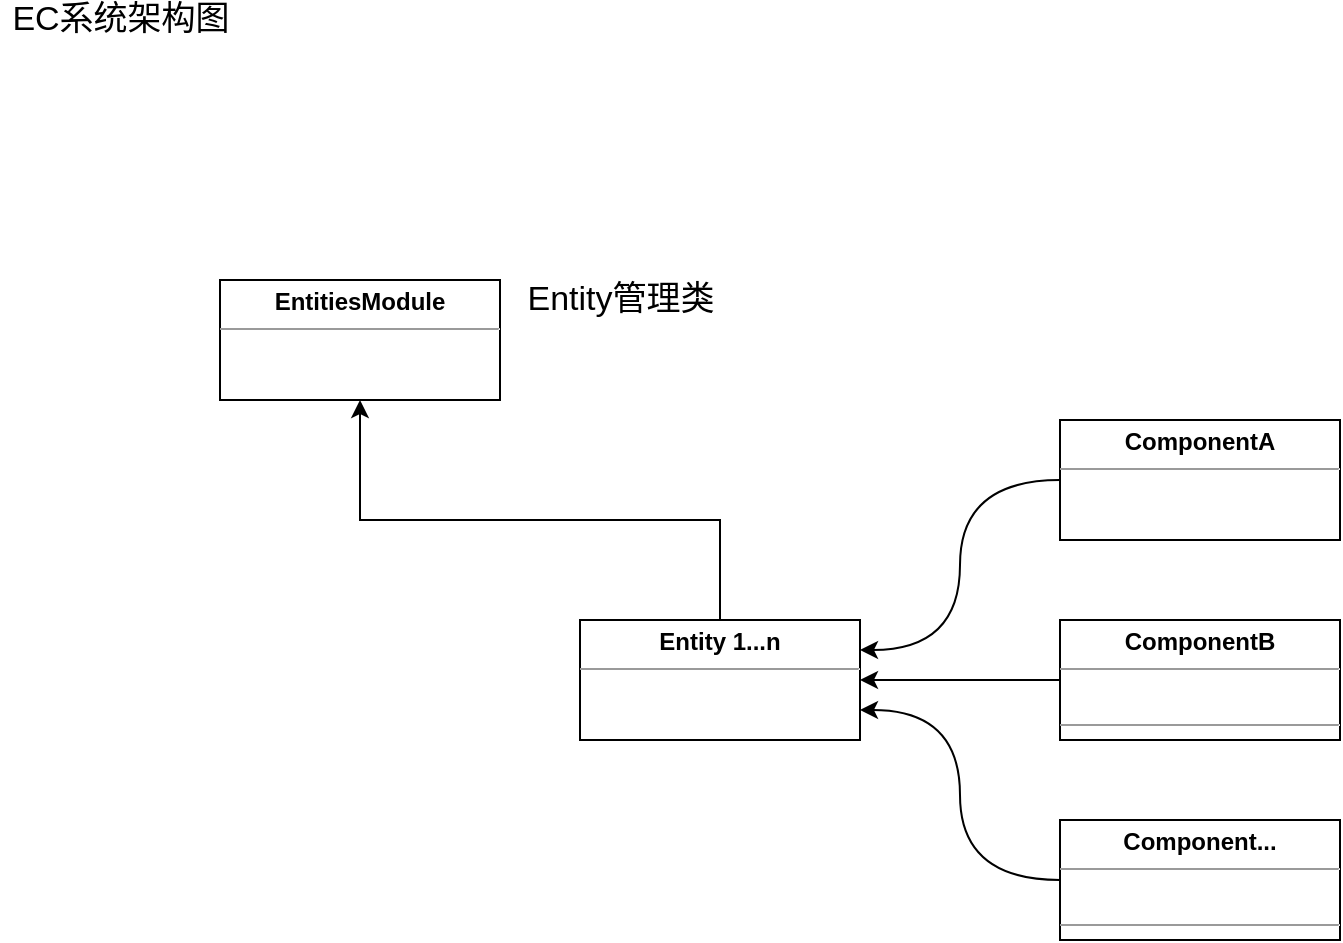 <mxfile version="14.8.1" type="github">
  <diagram id="JDXTt_aZn_OoH9l-uwy5" name="Page-1">
    <mxGraphModel dx="1422" dy="762" grid="1" gridSize="10" guides="1" tooltips="1" connect="1" arrows="1" fold="1" page="1" pageScale="1" pageWidth="827" pageHeight="1169" math="0" shadow="0">
      <root>
        <mxCell id="0" />
        <mxCell id="1" parent="0" />
        <mxCell id="ddOGXTPflUOtnilu_rCb-31" style="edgeStyle=orthogonalEdgeStyle;orthogonalLoop=1;jettySize=auto;html=1;exitX=0.5;exitY=0;exitDx=0;exitDy=0;entryX=0.5;entryY=1;entryDx=0;entryDy=0;strokeColor=#000000;rounded=0;" edge="1" parent="1" target="ddOGXTPflUOtnilu_rCb-30">
          <mxGeometry relative="1" as="geometry">
            <mxPoint x="400" y="360" as="sourcePoint" />
            <mxPoint x="220" y="250" as="targetPoint" />
            <Array as="points">
              <mxPoint x="400" y="300" />
              <mxPoint x="220" y="300" />
            </Array>
          </mxGeometry>
        </mxCell>
        <mxCell id="ddOGXTPflUOtnilu_rCb-21" value="&lt;p style=&quot;margin: 0px ; margin-top: 4px ; text-align: center&quot;&gt;&lt;b&gt;Entity 1...n&lt;/b&gt;&lt;/p&gt;&lt;hr size=&quot;1&quot;&gt;&lt;div style=&quot;height: 2px&quot;&gt;&lt;/div&gt;" style="verticalAlign=top;align=left;overflow=fill;fontSize=12;fontFamily=Helvetica;html=1;" vertex="1" parent="1">
          <mxGeometry x="330" y="350" width="140" height="60" as="geometry" />
        </mxCell>
        <mxCell id="ddOGXTPflUOtnilu_rCb-25" style="edgeStyle=orthogonalEdgeStyle;orthogonalLoop=1;jettySize=auto;html=1;exitX=0;exitY=0.5;exitDx=0;exitDy=0;entryX=1;entryY=0.25;entryDx=0;entryDy=0;curved=1;" edge="1" parent="1" source="ddOGXTPflUOtnilu_rCb-22" target="ddOGXTPflUOtnilu_rCb-21">
          <mxGeometry relative="1" as="geometry" />
        </mxCell>
        <mxCell id="ddOGXTPflUOtnilu_rCb-22" value="&lt;p style=&quot;margin: 0px ; margin-top: 4px ; text-align: center&quot;&gt;&lt;b&gt;ComponentA&lt;/b&gt;&lt;/p&gt;&lt;hr size=&quot;1&quot;&gt;&lt;div style=&quot;height: 2px&quot;&gt;&lt;/div&gt;" style="verticalAlign=top;align=left;overflow=fill;fontSize=12;fontFamily=Helvetica;html=1;" vertex="1" parent="1">
          <mxGeometry x="570" y="250" width="140" height="60" as="geometry" />
        </mxCell>
        <mxCell id="ddOGXTPflUOtnilu_rCb-26" style="edgeStyle=orthogonalEdgeStyle;curved=1;orthogonalLoop=1;jettySize=auto;html=1;exitX=0;exitY=0.5;exitDx=0;exitDy=0;strokeColor=#000000;entryX=1;entryY=0.5;entryDx=0;entryDy=0;" edge="1" parent="1" source="ddOGXTPflUOtnilu_rCb-23" target="ddOGXTPflUOtnilu_rCb-21">
          <mxGeometry relative="1" as="geometry">
            <mxPoint x="452" y="380" as="targetPoint" />
          </mxGeometry>
        </mxCell>
        <mxCell id="ddOGXTPflUOtnilu_rCb-23" value="&lt;p style=&quot;margin: 4px 0px 0px ; text-align: center&quot;&gt;&lt;b&gt;ComponentB&lt;/b&gt;&lt;/p&gt;&lt;hr size=&quot;1&quot;&gt;&lt;br&gt;&lt;hr size=&quot;1&quot;&gt;&lt;div style=&quot;height: 2px&quot;&gt;&lt;/div&gt;" style="verticalAlign=top;align=left;overflow=fill;fontSize=12;fontFamily=Helvetica;html=1;" vertex="1" parent="1">
          <mxGeometry x="570" y="350" width="140" height="60" as="geometry" />
        </mxCell>
        <mxCell id="ddOGXTPflUOtnilu_rCb-27" style="edgeStyle=orthogonalEdgeStyle;curved=1;orthogonalLoop=1;jettySize=auto;html=1;exitX=0;exitY=0.5;exitDx=0;exitDy=0;strokeColor=#000000;entryX=1;entryY=0.75;entryDx=0;entryDy=0;" edge="1" parent="1" source="ddOGXTPflUOtnilu_rCb-24" target="ddOGXTPflUOtnilu_rCb-21">
          <mxGeometry relative="1" as="geometry">
            <mxPoint x="450" y="370" as="targetPoint" />
          </mxGeometry>
        </mxCell>
        <mxCell id="ddOGXTPflUOtnilu_rCb-24" value="&lt;p style=&quot;margin: 4px 0px 0px ; text-align: center&quot;&gt;&lt;b&gt;Component...&lt;/b&gt;&lt;/p&gt;&lt;hr size=&quot;1&quot;&gt;&lt;br&gt;&lt;hr size=&quot;1&quot;&gt;&lt;div style=&quot;height: 2px&quot;&gt;&lt;/div&gt;" style="verticalAlign=top;align=left;overflow=fill;fontSize=12;fontFamily=Helvetica;html=1;" vertex="1" parent="1">
          <mxGeometry x="570" y="450" width="140" height="60" as="geometry" />
        </mxCell>
        <mxCell id="ddOGXTPflUOtnilu_rCb-30" value="&lt;p style=&quot;margin: 0px ; margin-top: 4px ; text-align: center&quot;&gt;&lt;b&gt;EntitiesModule&lt;/b&gt;&lt;/p&gt;&lt;hr size=&quot;1&quot;&gt;&lt;div style=&quot;height: 2px&quot;&gt;&lt;/div&gt;" style="verticalAlign=top;align=left;overflow=fill;fontSize=12;fontFamily=Helvetica;html=1;" vertex="1" parent="1">
          <mxGeometry x="150" y="180" width="140" height="60" as="geometry" />
        </mxCell>
        <mxCell id="ddOGXTPflUOtnilu_rCb-36" value="&lt;font style=&quot;font-size: 17px&quot;&gt;Entity管理类&lt;/font&gt;" style="text;html=1;align=center;verticalAlign=middle;resizable=0;points=[];autosize=1;strokeColor=none;" vertex="1" parent="1">
          <mxGeometry x="295" y="180" width="110" height="20" as="geometry" />
        </mxCell>
        <mxCell id="ddOGXTPflUOtnilu_rCb-38" value="&lt;font style=&quot;font-size: 17px&quot;&gt;EC系统架构图&lt;/font&gt;" style="text;html=1;align=center;verticalAlign=middle;resizable=0;points=[];autosize=1;strokeColor=none;" vertex="1" parent="1">
          <mxGeometry x="40" y="40" width="120" height="20" as="geometry" />
        </mxCell>
      </root>
    </mxGraphModel>
  </diagram>
</mxfile>
